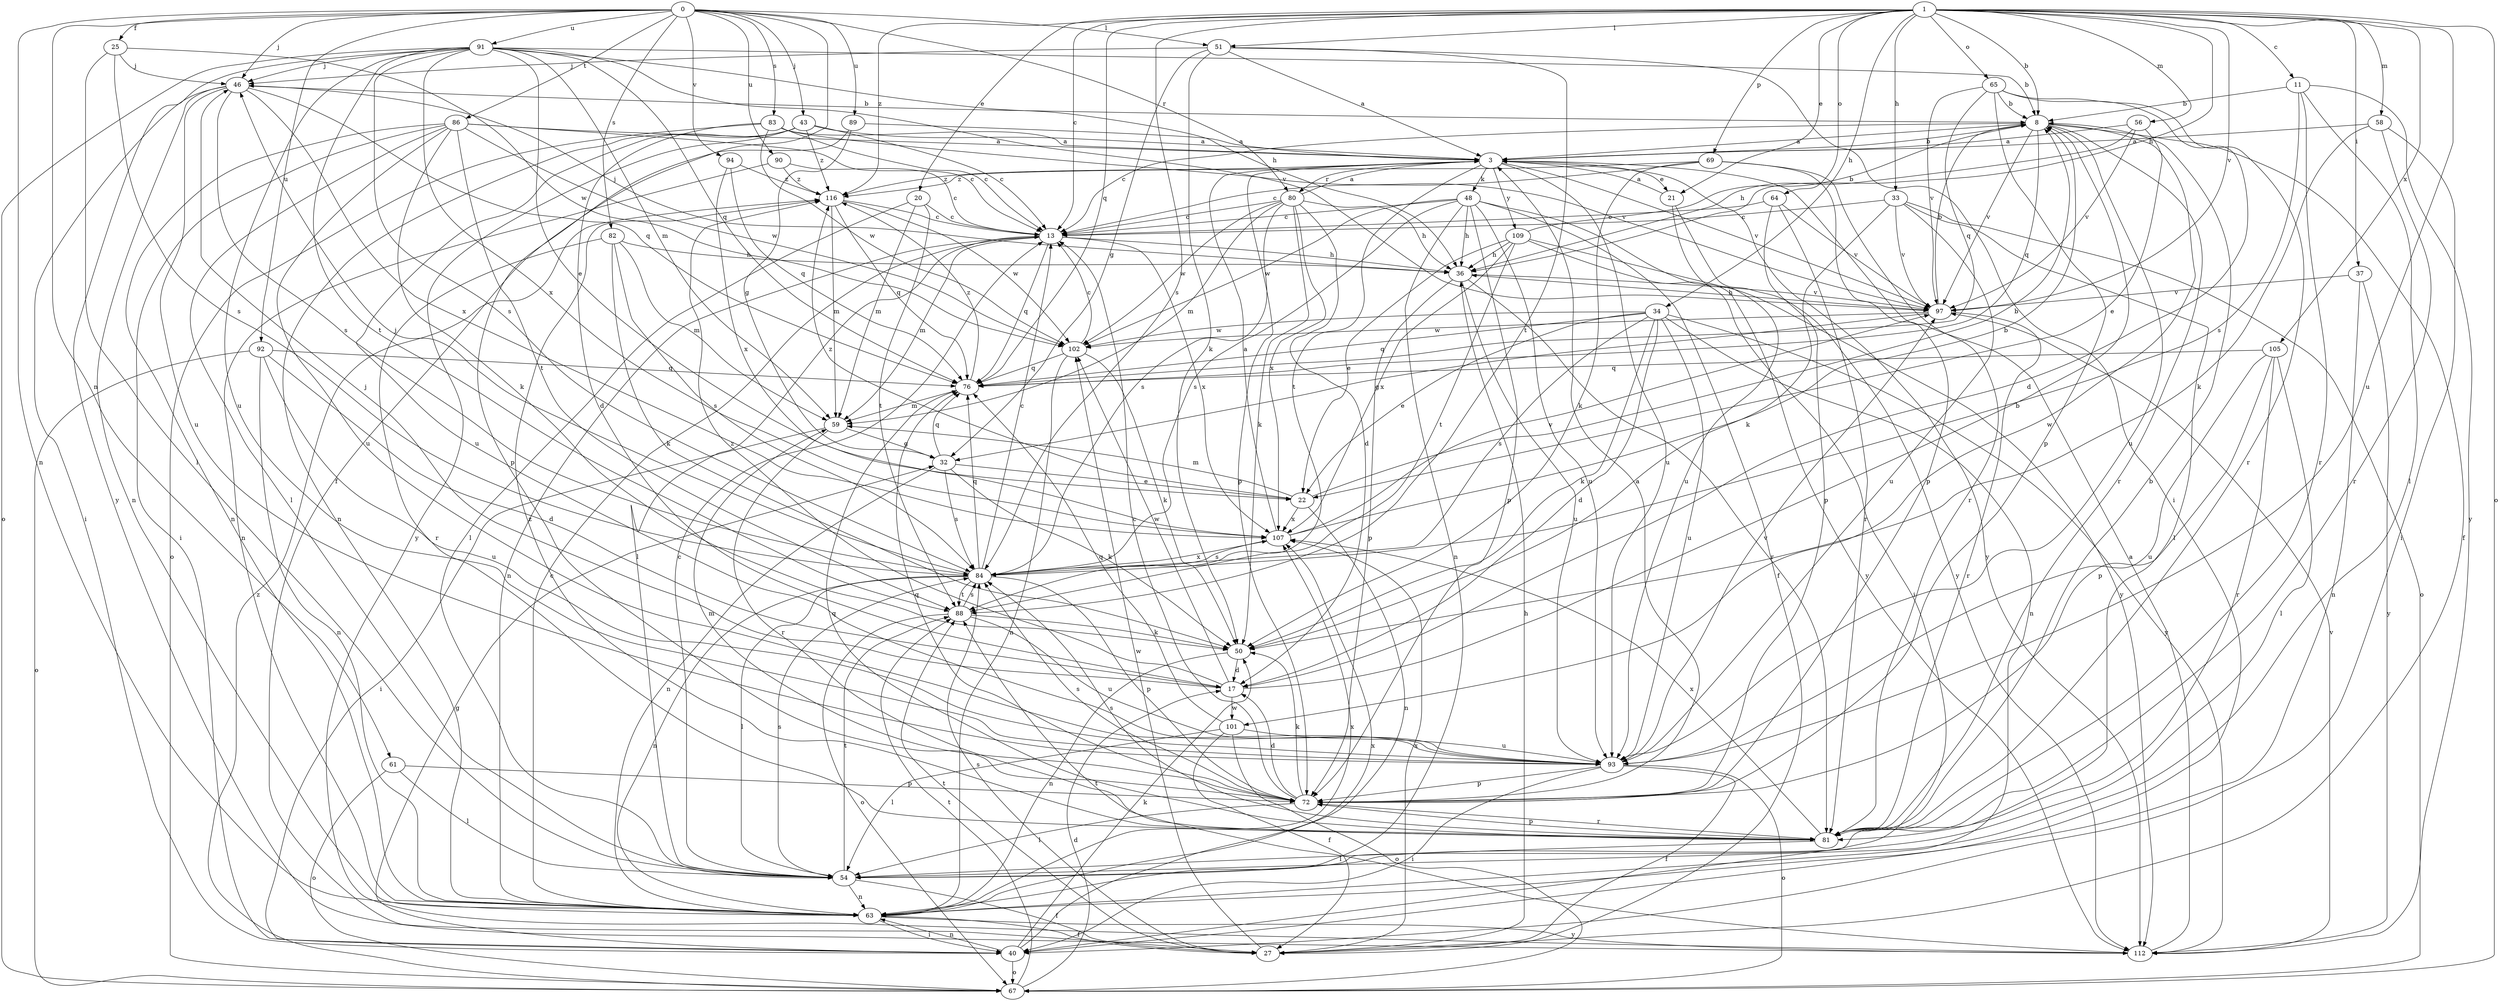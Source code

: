 strict digraph  {
0;
1;
3;
8;
11;
13;
17;
20;
21;
22;
25;
27;
32;
33;
34;
36;
37;
40;
43;
46;
48;
50;
51;
54;
56;
58;
59;
61;
63;
64;
65;
67;
69;
72;
76;
80;
81;
82;
83;
84;
86;
88;
89;
90;
91;
92;
93;
94;
97;
101;
102;
105;
107;
109;
112;
116;
0 -> 25  [label=f];
0 -> 27  [label=f];
0 -> 43  [label=j];
0 -> 46  [label=j];
0 -> 51  [label=l];
0 -> 61  [label=n];
0 -> 63  [label=n];
0 -> 80  [label=r];
0 -> 82  [label=s];
0 -> 83  [label=s];
0 -> 86  [label=t];
0 -> 89  [label=u];
0 -> 90  [label=u];
0 -> 91  [label=u];
0 -> 92  [label=u];
0 -> 94  [label=v];
1 -> 8  [label=b];
1 -> 11  [label=c];
1 -> 13  [label=c];
1 -> 20  [label=e];
1 -> 21  [label=e];
1 -> 33  [label=h];
1 -> 34  [label=h];
1 -> 36  [label=h];
1 -> 37  [label=i];
1 -> 51  [label=l];
1 -> 56  [label=m];
1 -> 58  [label=m];
1 -> 64  [label=o];
1 -> 65  [label=o];
1 -> 67  [label=o];
1 -> 69  [label=p];
1 -> 76  [label=q];
1 -> 84  [label=s];
1 -> 93  [label=u];
1 -> 97  [label=v];
1 -> 105  [label=x];
1 -> 116  [label=z];
3 -> 8  [label=b];
3 -> 21  [label=e];
3 -> 48  [label=k];
3 -> 72  [label=p];
3 -> 80  [label=r];
3 -> 88  [label=t];
3 -> 93  [label=u];
3 -> 97  [label=v];
3 -> 109  [label=y];
3 -> 112  [label=y];
3 -> 116  [label=z];
8 -> 3  [label=a];
8 -> 13  [label=c];
8 -> 27  [label=f];
8 -> 76  [label=q];
8 -> 81  [label=r];
8 -> 93  [label=u];
8 -> 97  [label=v];
8 -> 101  [label=w];
11 -> 8  [label=b];
11 -> 54  [label=l];
11 -> 81  [label=r];
11 -> 84  [label=s];
11 -> 112  [label=y];
13 -> 36  [label=h];
13 -> 54  [label=l];
13 -> 59  [label=m];
13 -> 63  [label=n];
13 -> 76  [label=q];
13 -> 107  [label=x];
17 -> 8  [label=b];
17 -> 46  [label=j];
17 -> 101  [label=w];
17 -> 102  [label=w];
17 -> 116  [label=z];
20 -> 13  [label=c];
20 -> 54  [label=l];
20 -> 59  [label=m];
20 -> 88  [label=t];
21 -> 3  [label=a];
21 -> 93  [label=u];
21 -> 112  [label=y];
22 -> 8  [label=b];
22 -> 59  [label=m];
22 -> 63  [label=n];
22 -> 107  [label=x];
22 -> 116  [label=z];
25 -> 46  [label=j];
25 -> 54  [label=l];
25 -> 84  [label=s];
25 -> 102  [label=w];
27 -> 36  [label=h];
27 -> 84  [label=s];
27 -> 88  [label=t];
27 -> 102  [label=w];
27 -> 107  [label=x];
32 -> 22  [label=e];
32 -> 50  [label=k];
32 -> 63  [label=n];
32 -> 76  [label=q];
32 -> 84  [label=s];
33 -> 13  [label=c];
33 -> 50  [label=k];
33 -> 54  [label=l];
33 -> 67  [label=o];
33 -> 93  [label=u];
33 -> 97  [label=v];
34 -> 17  [label=d];
34 -> 22  [label=e];
34 -> 50  [label=k];
34 -> 63  [label=n];
34 -> 76  [label=q];
34 -> 84  [label=s];
34 -> 93  [label=u];
34 -> 102  [label=w];
34 -> 112  [label=y];
36 -> 46  [label=j];
36 -> 72  [label=p];
36 -> 81  [label=r];
36 -> 93  [label=u];
36 -> 97  [label=v];
37 -> 63  [label=n];
37 -> 97  [label=v];
37 -> 112  [label=y];
40 -> 32  [label=g];
40 -> 50  [label=k];
40 -> 63  [label=n];
40 -> 67  [label=o];
40 -> 107  [label=x];
43 -> 3  [label=a];
43 -> 13  [label=c];
43 -> 63  [label=n];
43 -> 93  [label=u];
43 -> 112  [label=y];
43 -> 116  [label=z];
46 -> 8  [label=b];
46 -> 40  [label=i];
46 -> 63  [label=n];
46 -> 76  [label=q];
46 -> 84  [label=s];
46 -> 93  [label=u];
46 -> 107  [label=x];
48 -> 13  [label=c];
48 -> 27  [label=f];
48 -> 36  [label=h];
48 -> 63  [label=n];
48 -> 72  [label=p];
48 -> 84  [label=s];
48 -> 93  [label=u];
48 -> 102  [label=w];
48 -> 112  [label=y];
50 -> 17  [label=d];
50 -> 63  [label=n];
51 -> 3  [label=a];
51 -> 32  [label=g];
51 -> 40  [label=i];
51 -> 46  [label=j];
51 -> 50  [label=k];
51 -> 88  [label=t];
54 -> 13  [label=c];
54 -> 27  [label=f];
54 -> 63  [label=n];
54 -> 84  [label=s];
54 -> 88  [label=t];
56 -> 3  [label=a];
56 -> 22  [label=e];
56 -> 36  [label=h];
56 -> 97  [label=v];
58 -> 3  [label=a];
58 -> 40  [label=i];
58 -> 50  [label=k];
58 -> 81  [label=r];
59 -> 32  [label=g];
59 -> 40  [label=i];
59 -> 81  [label=r];
61 -> 54  [label=l];
61 -> 67  [label=o];
61 -> 72  [label=p];
63 -> 13  [label=c];
63 -> 27  [label=f];
63 -> 40  [label=i];
63 -> 107  [label=x];
63 -> 112  [label=y];
64 -> 13  [label=c];
64 -> 72  [label=p];
64 -> 81  [label=r];
64 -> 97  [label=v];
65 -> 8  [label=b];
65 -> 17  [label=d];
65 -> 72  [label=p];
65 -> 76  [label=q];
65 -> 81  [label=r];
65 -> 97  [label=v];
67 -> 17  [label=d];
67 -> 88  [label=t];
67 -> 116  [label=z];
69 -> 13  [label=c];
69 -> 50  [label=k];
69 -> 72  [label=p];
69 -> 81  [label=r];
69 -> 116  [label=z];
72 -> 3  [label=a];
72 -> 13  [label=c];
72 -> 17  [label=d];
72 -> 50  [label=k];
72 -> 54  [label=l];
72 -> 59  [label=m];
72 -> 76  [label=q];
72 -> 81  [label=r];
72 -> 84  [label=s];
76 -> 59  [label=m];
76 -> 116  [label=z];
80 -> 3  [label=a];
80 -> 13  [label=c];
80 -> 17  [label=d];
80 -> 36  [label=h];
80 -> 50  [label=k];
80 -> 59  [label=m];
80 -> 84  [label=s];
80 -> 102  [label=w];
80 -> 107  [label=x];
81 -> 8  [label=b];
81 -> 54  [label=l];
81 -> 72  [label=p];
81 -> 76  [label=q];
81 -> 84  [label=s];
81 -> 107  [label=x];
81 -> 116  [label=z];
82 -> 36  [label=h];
82 -> 50  [label=k];
82 -> 59  [label=m];
82 -> 81  [label=r];
82 -> 84  [label=s];
83 -> 3  [label=a];
83 -> 13  [label=c];
83 -> 17  [label=d];
83 -> 67  [label=o];
83 -> 97  [label=v];
83 -> 102  [label=w];
84 -> 13  [label=c];
84 -> 46  [label=j];
84 -> 54  [label=l];
84 -> 63  [label=n];
84 -> 72  [label=p];
84 -> 76  [label=q];
84 -> 88  [label=t];
84 -> 107  [label=x];
86 -> 3  [label=a];
86 -> 13  [label=c];
86 -> 40  [label=i];
86 -> 50  [label=k];
86 -> 54  [label=l];
86 -> 63  [label=n];
86 -> 88  [label=t];
86 -> 93  [label=u];
86 -> 102  [label=w];
88 -> 50  [label=k];
88 -> 67  [label=o];
88 -> 84  [label=s];
88 -> 93  [label=u];
89 -> 3  [label=a];
89 -> 32  [label=g];
89 -> 72  [label=p];
90 -> 13  [label=c];
90 -> 63  [label=n];
90 -> 116  [label=z];
91 -> 8  [label=b];
91 -> 22  [label=e];
91 -> 36  [label=h];
91 -> 46  [label=j];
91 -> 59  [label=m];
91 -> 67  [label=o];
91 -> 76  [label=q];
91 -> 84  [label=s];
91 -> 88  [label=t];
91 -> 93  [label=u];
91 -> 97  [label=v];
91 -> 107  [label=x];
91 -> 112  [label=y];
92 -> 17  [label=d];
92 -> 63  [label=n];
92 -> 67  [label=o];
92 -> 76  [label=q];
92 -> 93  [label=u];
93 -> 27  [label=f];
93 -> 40  [label=i];
93 -> 67  [label=o];
93 -> 72  [label=p];
93 -> 97  [label=v];
94 -> 76  [label=q];
94 -> 107  [label=x];
94 -> 116  [label=z];
97 -> 8  [label=b];
97 -> 32  [label=g];
97 -> 36  [label=h];
97 -> 81  [label=r];
97 -> 102  [label=w];
101 -> 27  [label=f];
101 -> 54  [label=l];
101 -> 67  [label=o];
101 -> 76  [label=q];
101 -> 93  [label=u];
102 -> 13  [label=c];
102 -> 50  [label=k];
102 -> 63  [label=n];
102 -> 76  [label=q];
105 -> 54  [label=l];
105 -> 72  [label=p];
105 -> 76  [label=q];
105 -> 81  [label=r];
105 -> 93  [label=u];
107 -> 3  [label=a];
107 -> 8  [label=b];
107 -> 84  [label=s];
107 -> 97  [label=v];
109 -> 8  [label=b];
109 -> 22  [label=e];
109 -> 36  [label=h];
109 -> 40  [label=i];
109 -> 88  [label=t];
109 -> 107  [label=x];
109 -> 112  [label=y];
112 -> 3  [label=a];
112 -> 88  [label=t];
112 -> 97  [label=v];
116 -> 13  [label=c];
116 -> 59  [label=m];
116 -> 76  [label=q];
116 -> 102  [label=w];
}
